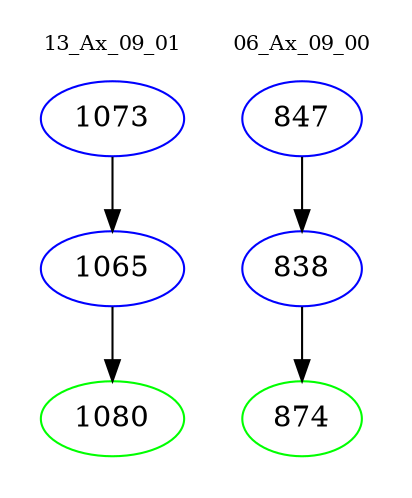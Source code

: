 digraph{
subgraph cluster_0 {
color = white
label = "13_Ax_09_01";
fontsize=10;
T0_1073 [label="1073", color="blue"]
T0_1073 -> T0_1065 [color="black"]
T0_1065 [label="1065", color="blue"]
T0_1065 -> T0_1080 [color="black"]
T0_1080 [label="1080", color="green"]
}
subgraph cluster_1 {
color = white
label = "06_Ax_09_00";
fontsize=10;
T1_847 [label="847", color="blue"]
T1_847 -> T1_838 [color="black"]
T1_838 [label="838", color="blue"]
T1_838 -> T1_874 [color="black"]
T1_874 [label="874", color="green"]
}
}
